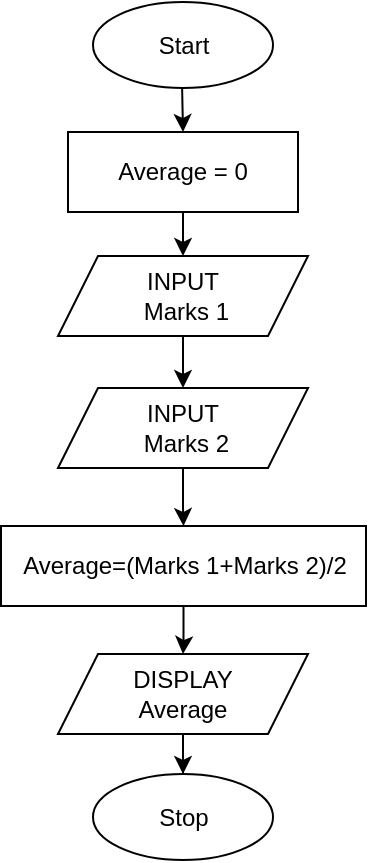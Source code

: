 <mxfile version="14.1.8" type="device"><diagram id="BGqJ49lorY-lqxLVhb3n" name="Page-1"><mxGraphModel dx="852" dy="494" grid="1" gridSize="10" guides="1" tooltips="1" connect="1" arrows="1" fold="1" page="1" pageScale="1" pageWidth="850" pageHeight="1100" math="0" shadow="0"><root><mxCell id="0"/><mxCell id="1" parent="0"/><mxCell id="gZFgM42tuuTmu0IbFApp-6" value="" style="edgeStyle=orthogonalEdgeStyle;rounded=0;orthogonalLoop=1;jettySize=auto;html=1;" parent="1" source="gZFgM42tuuTmu0IbFApp-4" target="gZFgM42tuuTmu0IbFApp-5" edge="1"><mxGeometry relative="1" as="geometry"/></mxCell><mxCell id="gZFgM42tuuTmu0IbFApp-4" value="Average = 0" style="rounded=0;whiteSpace=wrap;html=1;" parent="1" vertex="1"><mxGeometry x="368" y="65" width="115" height="40" as="geometry"/></mxCell><mxCell id="gZFgM42tuuTmu0IbFApp-8" value="" style="edgeStyle=orthogonalEdgeStyle;rounded=0;orthogonalLoop=1;jettySize=auto;html=1;" parent="1" source="gZFgM42tuuTmu0IbFApp-5" target="gZFgM42tuuTmu0IbFApp-7" edge="1"><mxGeometry relative="1" as="geometry"/></mxCell><mxCell id="gZFgM42tuuTmu0IbFApp-5" value="INPUT&lt;br&gt;&amp;nbsp;Marks 1" style="shape=parallelogram;perimeter=parallelogramPerimeter;whiteSpace=wrap;html=1;fixedSize=1;rounded=0;" parent="1" vertex="1"><mxGeometry x="363" y="127" width="125" height="40" as="geometry"/></mxCell><mxCell id="gZFgM42tuuTmu0IbFApp-15" style="edgeStyle=orthogonalEdgeStyle;rounded=0;orthogonalLoop=1;jettySize=auto;html=1;" parent="1" source="gZFgM42tuuTmu0IbFApp-7" target="gZFgM42tuuTmu0IbFApp-13" edge="1"><mxGeometry relative="1" as="geometry"><mxPoint x="425.5" y="257" as="targetPoint"/></mxGeometry></mxCell><mxCell id="gZFgM42tuuTmu0IbFApp-7" value="INPUT&lt;br&gt;&amp;nbsp;Marks 2" style="shape=parallelogram;perimeter=parallelogramPerimeter;whiteSpace=wrap;html=1;fixedSize=1;rounded=0;" parent="1" vertex="1"><mxGeometry x="363" y="193" width="125" height="40" as="geometry"/></mxCell><mxCell id="gZFgM42tuuTmu0IbFApp-9" value="" style="endArrow=classic;html=1;entryX=0.5;entryY=0;entryDx=0;entryDy=0;exitX=0.5;exitY=1;exitDx=0;exitDy=0;" parent="1" target="gZFgM42tuuTmu0IbFApp-4" edge="1"><mxGeometry width="50" height="50" relative="1" as="geometry"><mxPoint x="425" y="40" as="sourcePoint"/><mxPoint x="450" y="130" as="targetPoint"/></mxGeometry></mxCell><mxCell id="gZFgM42tuuTmu0IbFApp-20" style="edgeStyle=orthogonalEdgeStyle;rounded=0;orthogonalLoop=1;jettySize=auto;html=1;" parent="1" source="gZFgM42tuuTmu0IbFApp-13" target="gZFgM42tuuTmu0IbFApp-19" edge="1"><mxGeometry relative="1" as="geometry"/></mxCell><mxCell id="gZFgM42tuuTmu0IbFApp-13" value="Average=(Marks 1+Marks 2)/2" style="rounded=0;whiteSpace=wrap;html=1;" parent="1" vertex="1"><mxGeometry x="334.5" y="262" width="182.5" height="40" as="geometry"/></mxCell><mxCell id="gZFgM42tuuTmu0IbFApp-21" style="edgeStyle=orthogonalEdgeStyle;rounded=0;orthogonalLoop=1;jettySize=auto;html=1;" parent="1" source="gZFgM42tuuTmu0IbFApp-19" target="gQr4q-Zi802j1J-mKwCa-2" edge="1"><mxGeometry relative="1" as="geometry"><mxPoint x="425.5" y="383" as="targetPoint"/></mxGeometry></mxCell><mxCell id="gZFgM42tuuTmu0IbFApp-19" value="DISPLAY&lt;br&gt;Average" style="shape=parallelogram;perimeter=parallelogramPerimeter;whiteSpace=wrap;html=1;fixedSize=1;rounded=0;" parent="1" vertex="1"><mxGeometry x="363" y="326" width="125" height="40" as="geometry"/></mxCell><mxCell id="gQr4q-Zi802j1J-mKwCa-1" value="Start" style="ellipse;whiteSpace=wrap;html=1;" parent="1" vertex="1"><mxGeometry x="380.5" width="90" height="43" as="geometry"/></mxCell><mxCell id="gQr4q-Zi802j1J-mKwCa-2" value="Stop" style="ellipse;whiteSpace=wrap;html=1;" parent="1" vertex="1"><mxGeometry x="380.5" y="386" width="90" height="43" as="geometry"/></mxCell></root></mxGraphModel></diagram></mxfile>